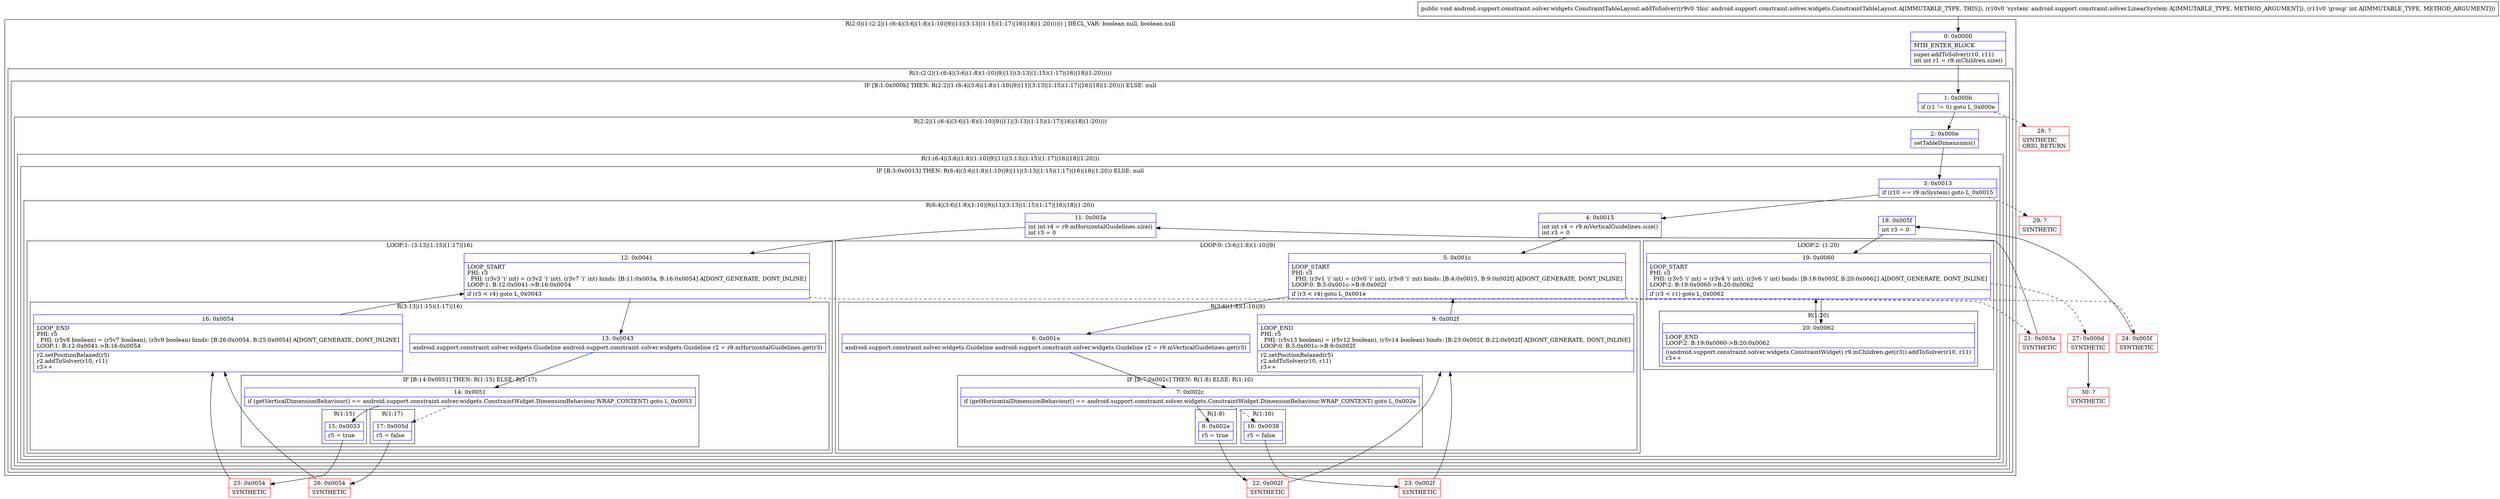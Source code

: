 digraph "CFG forandroid.support.constraint.solver.widgets.ConstraintTableLayout.addToSolver(Landroid\/support\/constraint\/solver\/LinearSystem;I)V" {
subgraph cluster_Region_287507477 {
label = "R(2:0|(1:(2:2|(1:(6:4|(3:6|(1:8)(1:10)|9)|11|(3:13|(1:15)(1:17)|16)|18|(1:20)))))) | DECL_VAR: boolean null, boolean null\l";
node [shape=record,color=blue];
Node_0 [shape=record,label="{0\:\ 0x0000|MTH_ENTER_BLOCK\l|super.addToSolver(r10, r11)\lint int r1 = r9.mChildren.size()\l}"];
subgraph cluster_Region_1852857240 {
label = "R(1:(2:2|(1:(6:4|(3:6|(1:8)(1:10)|9)|11|(3:13|(1:15)(1:17)|16)|18|(1:20)))))";
node [shape=record,color=blue];
subgraph cluster_IfRegion_1841566025 {
label = "IF [B:1:0x000b] THEN: R(2:2|(1:(6:4|(3:6|(1:8)(1:10)|9)|11|(3:13|(1:15)(1:17)|16)|18|(1:20)))) ELSE: null";
node [shape=record,color=blue];
Node_1 [shape=record,label="{1\:\ 0x000b|if (r1 != 0) goto L_0x000e\l}"];
subgraph cluster_Region_929385559 {
label = "R(2:2|(1:(6:4|(3:6|(1:8)(1:10)|9)|11|(3:13|(1:15)(1:17)|16)|18|(1:20))))";
node [shape=record,color=blue];
Node_2 [shape=record,label="{2\:\ 0x000e|setTableDimensions()\l}"];
subgraph cluster_Region_237849962 {
label = "R(1:(6:4|(3:6|(1:8)(1:10)|9)|11|(3:13|(1:15)(1:17)|16)|18|(1:20)))";
node [shape=record,color=blue];
subgraph cluster_IfRegion_605781763 {
label = "IF [B:3:0x0013] THEN: R(6:4|(3:6|(1:8)(1:10)|9)|11|(3:13|(1:15)(1:17)|16)|18|(1:20)) ELSE: null";
node [shape=record,color=blue];
Node_3 [shape=record,label="{3\:\ 0x0013|if (r10 == r9.mSystem) goto L_0x0015\l}"];
subgraph cluster_Region_31841170 {
label = "R(6:4|(3:6|(1:8)(1:10)|9)|11|(3:13|(1:15)(1:17)|16)|18|(1:20))";
node [shape=record,color=blue];
Node_4 [shape=record,label="{4\:\ 0x0015|int int r4 = r9.mVerticalGuidelines.size()\lint r3 = 0\l}"];
subgraph cluster_LoopRegion_141521943 {
label = "LOOP:0: (3:6|(1:8)(1:10)|9)";
node [shape=record,color=blue];
Node_5 [shape=record,label="{5\:\ 0x001c|LOOP_START\lPHI: r3 \l  PHI: (r3v1 'i' int) = (r3v0 'i' int), (r3v8 'i' int) binds: [B:4:0x0015, B:9:0x002f] A[DONT_GENERATE, DONT_INLINE]\lLOOP:0: B:5:0x001c\-\>B:9:0x002f\l|if (r3 \< r4) goto L_0x001e\l}"];
subgraph cluster_Region_1173123594 {
label = "R(3:6|(1:8)(1:10)|9)";
node [shape=record,color=blue];
Node_6 [shape=record,label="{6\:\ 0x001e|android.support.constraint.solver.widgets.Guideline android.support.constraint.solver.widgets.Guideline r2 = r9.mVerticalGuidelines.get(r3)\l}"];
subgraph cluster_IfRegion_1213947011 {
label = "IF [B:7:0x002c] THEN: R(1:8) ELSE: R(1:10)";
node [shape=record,color=blue];
Node_7 [shape=record,label="{7\:\ 0x002c|if (getHorizontalDimensionBehaviour() == android.support.constraint.solver.widgets.ConstraintWidget.DimensionBehaviour.WRAP_CONTENT) goto L_0x002e\l}"];
subgraph cluster_Region_1627170961 {
label = "R(1:8)";
node [shape=record,color=blue];
Node_8 [shape=record,label="{8\:\ 0x002e|r5 = true\l}"];
}
subgraph cluster_Region_1539347282 {
label = "R(1:10)";
node [shape=record,color=blue];
Node_10 [shape=record,label="{10\:\ 0x0038|r5 = false\l}"];
}
}
Node_9 [shape=record,label="{9\:\ 0x002f|LOOP_END\lPHI: r5 \l  PHI: (r5v13 boolean) = (r5v12 boolean), (r5v14 boolean) binds: [B:23:0x002f, B:22:0x002f] A[DONT_GENERATE, DONT_INLINE]\lLOOP:0: B:5:0x001c\-\>B:9:0x002f\l|r2.setPositionRelaxed(r5)\lr2.addToSolver(r10, r11)\lr3++\l}"];
}
}
Node_11 [shape=record,label="{11\:\ 0x003a|int int r4 = r9.mHorizontalGuidelines.size()\lint r3 = 0\l}"];
subgraph cluster_LoopRegion_1032921964 {
label = "LOOP:1: (3:13|(1:15)(1:17)|16)";
node [shape=record,color=blue];
Node_12 [shape=record,label="{12\:\ 0x0041|LOOP_START\lPHI: r3 \l  PHI: (r3v3 'i' int) = (r3v2 'i' int), (r3v7 'i' int) binds: [B:11:0x003a, B:16:0x0054] A[DONT_GENERATE, DONT_INLINE]\lLOOP:1: B:12:0x0041\-\>B:16:0x0054\l|if (r3 \< r4) goto L_0x0043\l}"];
subgraph cluster_Region_310859271 {
label = "R(3:13|(1:15)(1:17)|16)";
node [shape=record,color=blue];
Node_13 [shape=record,label="{13\:\ 0x0043|android.support.constraint.solver.widgets.Guideline android.support.constraint.solver.widgets.Guideline r2 = r9.mHorizontalGuidelines.get(r3)\l}"];
subgraph cluster_IfRegion_1430365739 {
label = "IF [B:14:0x0051] THEN: R(1:15) ELSE: R(1:17)";
node [shape=record,color=blue];
Node_14 [shape=record,label="{14\:\ 0x0051|if (getVerticalDimensionBehaviour() == android.support.constraint.solver.widgets.ConstraintWidget.DimensionBehaviour.WRAP_CONTENT) goto L_0x0053\l}"];
subgraph cluster_Region_1944044608 {
label = "R(1:15)";
node [shape=record,color=blue];
Node_15 [shape=record,label="{15\:\ 0x0053|r5 = true\l}"];
}
subgraph cluster_Region_1205933459 {
label = "R(1:17)";
node [shape=record,color=blue];
Node_17 [shape=record,label="{17\:\ 0x005d|r5 = false\l}"];
}
}
Node_16 [shape=record,label="{16\:\ 0x0054|LOOP_END\lPHI: r5 \l  PHI: (r5v8 boolean) = (r5v7 boolean), (r5v9 boolean) binds: [B:26:0x0054, B:25:0x0054] A[DONT_GENERATE, DONT_INLINE]\lLOOP:1: B:12:0x0041\-\>B:16:0x0054\l|r2.setPositionRelaxed(r5)\lr2.addToSolver(r10, r11)\lr3++\l}"];
}
}
Node_18 [shape=record,label="{18\:\ 0x005f|int r3 = 0\l}"];
subgraph cluster_LoopRegion_1931568263 {
label = "LOOP:2: (1:20)";
node [shape=record,color=blue];
Node_19 [shape=record,label="{19\:\ 0x0060|LOOP_START\lPHI: r3 \l  PHI: (r3v5 'i' int) = (r3v4 'i' int), (r3v6 'i' int) binds: [B:18:0x005f, B:20:0x0062] A[DONT_GENERATE, DONT_INLINE]\lLOOP:2: B:19:0x0060\-\>B:20:0x0062\l|if (r3 \< r1) goto L_0x0062\l}"];
subgraph cluster_Region_1639667596 {
label = "R(1:20)";
node [shape=record,color=blue];
Node_20 [shape=record,label="{20\:\ 0x0062|LOOP_END\lLOOP:2: B:19:0x0060\-\>B:20:0x0062\l|((android.support.constraint.solver.widgets.ConstraintWidget) r9.mChildren.get(r3)).addToSolver(r10, r11)\lr3++\l}"];
}
}
}
}
}
}
}
}
}
Node_21 [shape=record,color=red,label="{21\:\ 0x003a|SYNTHETIC\l}"];
Node_22 [shape=record,color=red,label="{22\:\ 0x002f|SYNTHETIC\l}"];
Node_23 [shape=record,color=red,label="{23\:\ 0x002f|SYNTHETIC\l}"];
Node_24 [shape=record,color=red,label="{24\:\ 0x005f|SYNTHETIC\l}"];
Node_25 [shape=record,color=red,label="{25\:\ 0x0054|SYNTHETIC\l}"];
Node_26 [shape=record,color=red,label="{26\:\ 0x0054|SYNTHETIC\l}"];
Node_27 [shape=record,color=red,label="{27\:\ 0x000d|SYNTHETIC\l}"];
Node_28 [shape=record,color=red,label="{28\:\ ?|SYNTHETIC\lORIG_RETURN\l}"];
Node_29 [shape=record,color=red,label="{29\:\ ?|SYNTHETIC\l}"];
Node_30 [shape=record,color=red,label="{30\:\ ?|SYNTHETIC\l}"];
MethodNode[shape=record,label="{public void android.support.constraint.solver.widgets.ConstraintTableLayout.addToSolver((r9v0 'this' android.support.constraint.solver.widgets.ConstraintTableLayout A[IMMUTABLE_TYPE, THIS]), (r10v0 'system' android.support.constraint.solver.LinearSystem A[IMMUTABLE_TYPE, METHOD_ARGUMENT]), (r11v0 'group' int A[IMMUTABLE_TYPE, METHOD_ARGUMENT])) }"];
MethodNode -> Node_0;
Node_0 -> Node_1;
Node_1 -> Node_2;
Node_1 -> Node_28[style=dashed];
Node_2 -> Node_3;
Node_3 -> Node_4;
Node_3 -> Node_29[style=dashed];
Node_4 -> Node_5;
Node_5 -> Node_6;
Node_5 -> Node_21[style=dashed];
Node_6 -> Node_7;
Node_7 -> Node_8;
Node_7 -> Node_10[style=dashed];
Node_8 -> Node_22;
Node_10 -> Node_23;
Node_9 -> Node_5;
Node_11 -> Node_12;
Node_12 -> Node_13;
Node_12 -> Node_24[style=dashed];
Node_13 -> Node_14;
Node_14 -> Node_15;
Node_14 -> Node_17[style=dashed];
Node_15 -> Node_25;
Node_17 -> Node_26;
Node_16 -> Node_12;
Node_18 -> Node_19;
Node_19 -> Node_20;
Node_19 -> Node_27[style=dashed];
Node_20 -> Node_19;
Node_21 -> Node_11;
Node_22 -> Node_9;
Node_23 -> Node_9;
Node_24 -> Node_18;
Node_25 -> Node_16;
Node_26 -> Node_16;
Node_27 -> Node_30;
}

